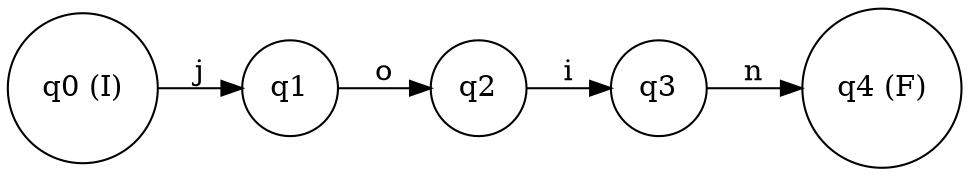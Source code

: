 digraph finite_state_machine {
rankdir=LR;
node [shape = circle];
q0 [label="q0 (I)"];
q1 [label="q1"];
q2 [label="q2"];
q3 [label="q3"];
q4 [label="q4 (F)"];
q0 -> q1 [label="j"];
q1 -> q2 [label="o"];
q2 -> q3 [label="i"];
q3 -> q4 [label="n"];
}